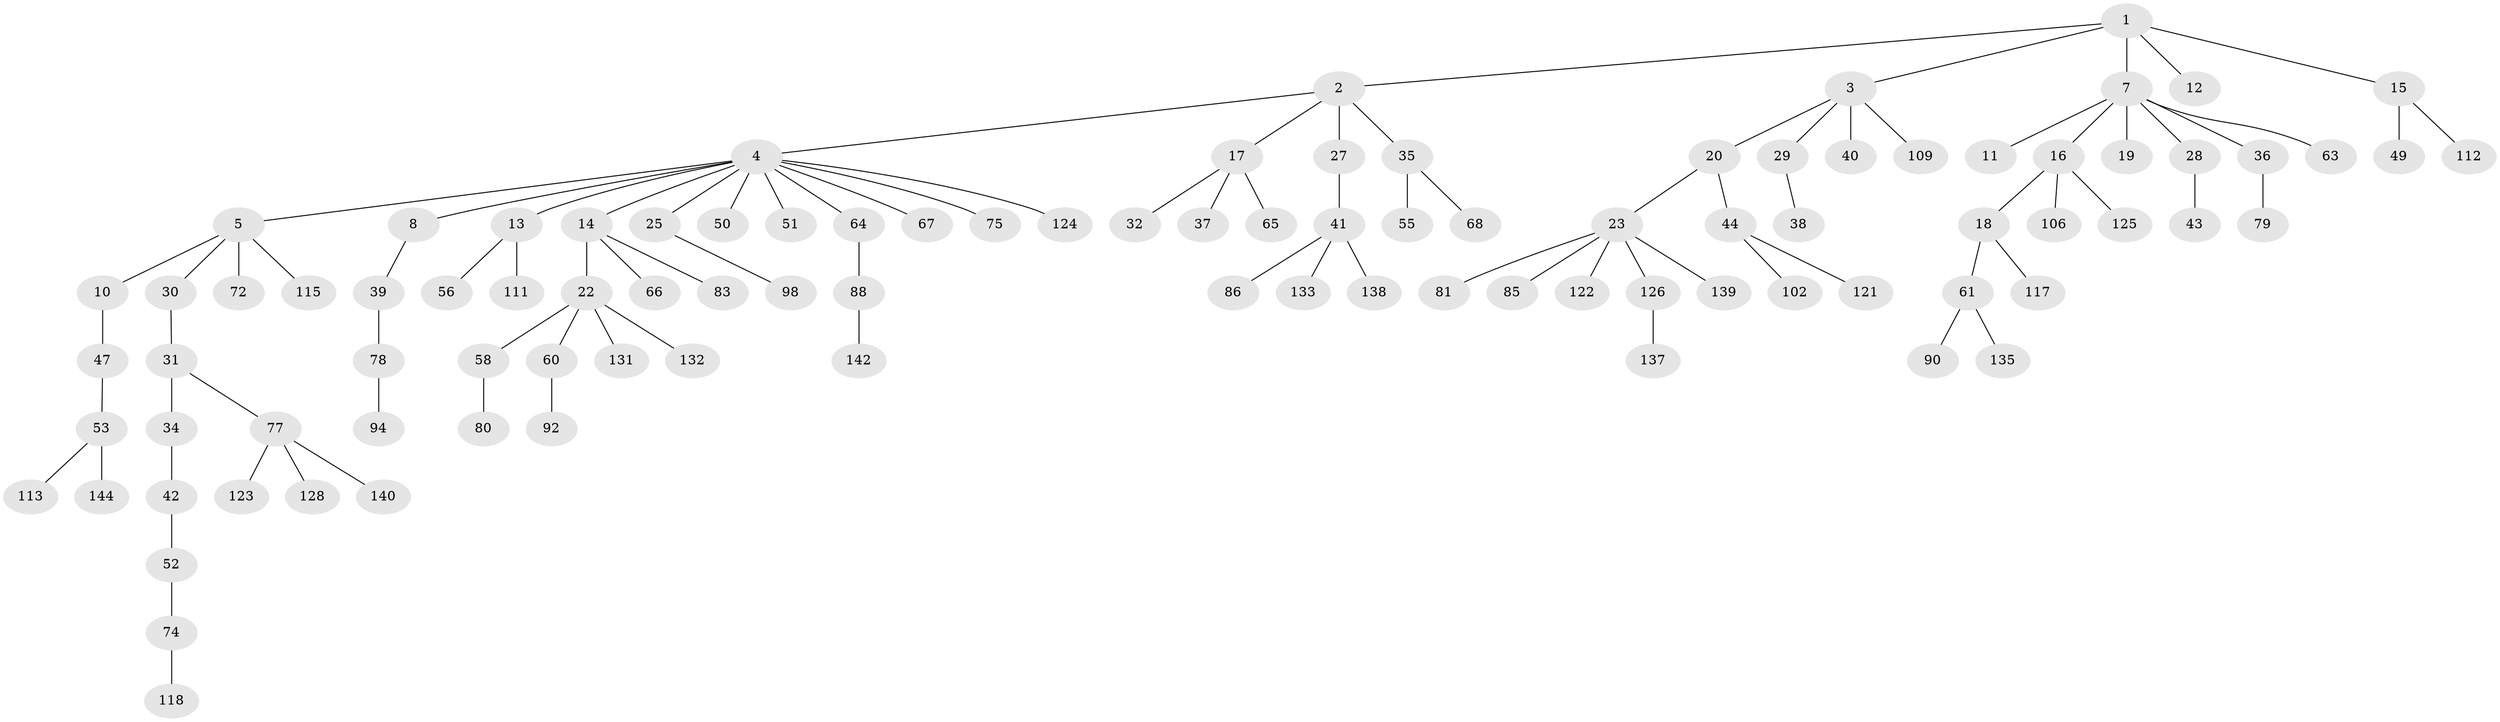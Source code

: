 // original degree distribution, {6: 0.013793103448275862, 5: 0.041379310344827586, 12: 0.006896551724137931, 2: 0.27586206896551724, 8: 0.006896551724137931, 1: 0.5103448275862069, 3: 0.08275862068965517, 4: 0.06206896551724138}
// Generated by graph-tools (version 1.1) at 2025/42/03/06/25 10:42:05]
// undirected, 97 vertices, 96 edges
graph export_dot {
graph [start="1"]
  node [color=gray90,style=filled];
  1 [super="+21"];
  2 [super="+6"];
  3 [super="+9"];
  4 [super="+45"];
  5 [super="+104"];
  7 [super="+130"];
  8;
  10 [super="+100"];
  11 [super="+26"];
  12;
  13 [super="+101"];
  14 [super="+143"];
  15 [super="+76"];
  16 [super="+59"];
  17 [super="+46"];
  18 [super="+24"];
  19;
  20 [super="+107"];
  22 [super="+120"];
  23 [super="+54"];
  25 [super="+71"];
  27;
  28 [super="+33"];
  29 [super="+73"];
  30 [super="+110"];
  31;
  32 [super="+89"];
  34 [super="+108"];
  35 [super="+127"];
  36 [super="+62"];
  37;
  38 [super="+87"];
  39;
  40 [super="+57"];
  41 [super="+48"];
  42 [super="+96"];
  43;
  44 [super="+136"];
  47;
  49 [super="+70"];
  50;
  51;
  52 [super="+69"];
  53 [super="+105"];
  55;
  56;
  58;
  60 [super="+84"];
  61 [super="+134"];
  63 [super="+82"];
  64 [super="+95"];
  65;
  66;
  67;
  68;
  72;
  74 [super="+97"];
  75 [super="+116"];
  77 [super="+93"];
  78 [super="+99"];
  79;
  80;
  81;
  83;
  85;
  86;
  88 [super="+91"];
  90 [super="+103"];
  92;
  94;
  98 [super="+114"];
  102;
  106;
  109;
  111;
  112;
  113;
  115;
  117 [super="+119"];
  118;
  121;
  122 [super="+141"];
  123;
  124;
  125 [super="+129"];
  126;
  128;
  131;
  132 [super="+145"];
  133;
  135;
  137;
  138;
  139;
  140;
  142;
  144;
  1 -- 2;
  1 -- 3;
  1 -- 7;
  1 -- 12;
  1 -- 15;
  2 -- 4;
  2 -- 17;
  2 -- 27;
  2 -- 35;
  3 -- 20;
  3 -- 29;
  3 -- 40;
  3 -- 109;
  4 -- 5;
  4 -- 8;
  4 -- 13;
  4 -- 14;
  4 -- 25;
  4 -- 51;
  4 -- 64;
  4 -- 67;
  4 -- 75;
  4 -- 124;
  4 -- 50;
  5 -- 10;
  5 -- 30;
  5 -- 72;
  5 -- 115;
  7 -- 11;
  7 -- 16;
  7 -- 19;
  7 -- 28;
  7 -- 36;
  7 -- 63;
  8 -- 39;
  10 -- 47;
  13 -- 56;
  13 -- 111;
  14 -- 22;
  14 -- 66;
  14 -- 83;
  15 -- 49;
  15 -- 112;
  16 -- 18;
  16 -- 106;
  16 -- 125;
  17 -- 32;
  17 -- 37;
  17 -- 65;
  18 -- 61;
  18 -- 117;
  20 -- 23;
  20 -- 44;
  22 -- 58;
  22 -- 60;
  22 -- 132;
  22 -- 131;
  23 -- 85;
  23 -- 122;
  23 -- 139;
  23 -- 81;
  23 -- 126;
  25 -- 98;
  27 -- 41;
  28 -- 43;
  29 -- 38;
  30 -- 31;
  31 -- 34;
  31 -- 77;
  34 -- 42;
  35 -- 55;
  35 -- 68;
  36 -- 79;
  39 -- 78;
  41 -- 86;
  41 -- 133;
  41 -- 138;
  42 -- 52;
  44 -- 102;
  44 -- 121;
  47 -- 53;
  52 -- 74;
  53 -- 144;
  53 -- 113;
  58 -- 80;
  60 -- 92;
  61 -- 90;
  61 -- 135;
  64 -- 88;
  74 -- 118;
  77 -- 128;
  77 -- 123;
  77 -- 140;
  78 -- 94;
  88 -- 142;
  126 -- 137;
}

